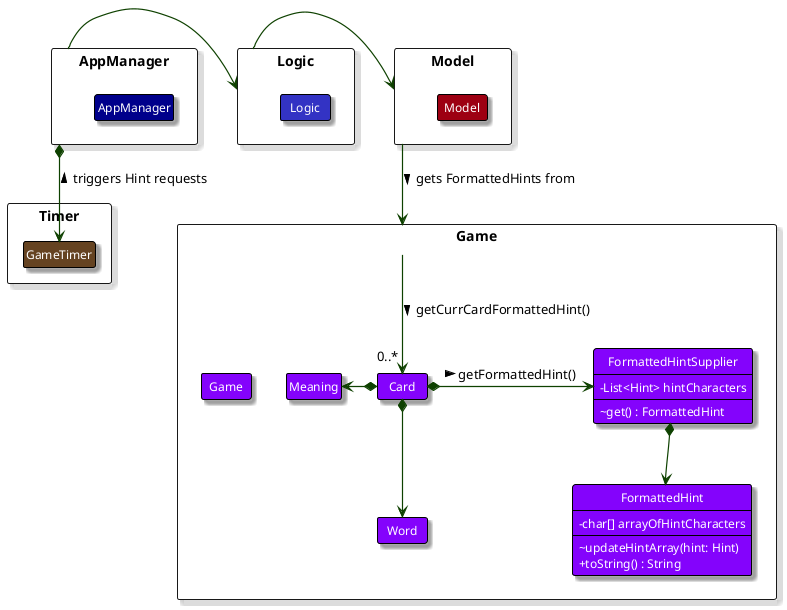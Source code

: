 @startuml

skinparam BackgroundColor #FFFFFFF

skinparam Shadowing false

skinparam Class {
    FontColor #FFFFFF
    BorderThickness 1
    BorderColor #000000
    StereotypeFontColor #FFFFFF
    FontName Arial
    FontSize 14
    AttributeFontColor #FFFFFF
    AttributeFontSize 12
}

skinparam MinClassWidth 50
skinparam ParticipantPadding 10
skinparam Shadowing true
skinparam DefaultTextAlignment center
skinparam packageStyle Rectangle
skinparam classAttributeIconSize 0

hide footbox
hide circle
hide empty members

skinparam arrowThickness 1.2
skinparam arrowColor #0E4100
skinparam classBackgroundColor #654321

package Timer <<Rectangle>> {
Class GameTimer

}

package AppManager <<Rectangle>> {

Class AppManager #00008b {

}

}

package Logic <<Rectangle>> {

Class Logic #3333C4 {

}

}

package Model <<Rectangle>> {

Class Model #9D0012 {

}

}

package Game <<Rectangle>>{

Class Game #8403fc {

}

Class Card #8403fc {

}

Class FormattedHintSupplier #8403fc {
    -List<Hint> hintCharacters
    ~get() : FormattedHint

}

Class Word #8403fc {

}

Class Meaning #8403fc {

}

Class FormattedHint #8403fc {
    -char[] arrayOfHintCharacters
    ~updateHintArray(hint: Hint)
    +toString() : String
}

}

AppManager -right-> Logic
Logic -right-> Model
Model -down-> Game : gets FormattedHints from >
AppManager *-down-> GameTimer : triggers Hint requests <

Game -down->"0..*" Card : getCurrCardFormattedHint() >
Card *-right-> FormattedHintSupplier : getFormattedHint() >
Card *-left-> Meaning
Card *-down-> Word

FormattedHintSupplier *-down-> FormattedHint
@enduml
